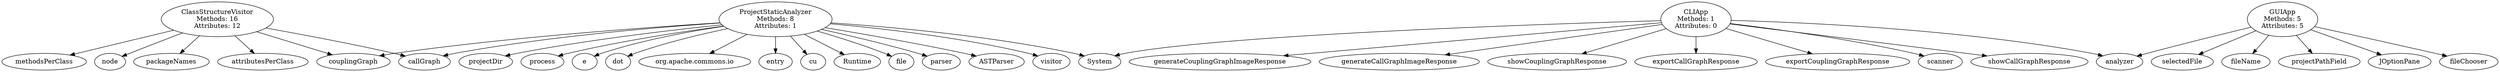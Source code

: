 digraph CouplingGraph {
  "ClassStructureVisitor" -> "methodsPerClass";
  "ClassStructureVisitor" [label="ClassStructureVisitor\nMethods: 16\nAttributes: 12"];
  "ClassStructureVisitor" -> "node";
  "ClassStructureVisitor" [label="ClassStructureVisitor\nMethods: 16\nAttributes: 12"];
  "ClassStructureVisitor" -> "couplingGraph";
  "ClassStructureVisitor" [label="ClassStructureVisitor\nMethods: 16\nAttributes: 12"];
  "ClassStructureVisitor" -> "callGraph";
  "ClassStructureVisitor" [label="ClassStructureVisitor\nMethods: 16\nAttributes: 12"];
  "ClassStructureVisitor" -> "packageNames";
  "ClassStructureVisitor" [label="ClassStructureVisitor\nMethods: 16\nAttributes: 12"];
  "ClassStructureVisitor" -> "attributesPerClass";
  "ClassStructureVisitor" [label="ClassStructureVisitor\nMethods: 16\nAttributes: 12"];
  "CLIApp" -> "showCouplingGraphResponse";
  "CLIApp" [label="CLIApp\nMethods: 1\nAttributes: 0"];
  "CLIApp" -> "exportCallGraphResponse";
  "CLIApp" [label="CLIApp\nMethods: 1\nAttributes: 0"];
  "CLIApp" -> "analyzer";
  "CLIApp" [label="CLIApp\nMethods: 1\nAttributes: 0"];
  "CLIApp" -> "exportCouplingGraphResponse";
  "CLIApp" [label="CLIApp\nMethods: 1\nAttributes: 0"];
  "CLIApp" -> "scanner";
  "CLIApp" [label="CLIApp\nMethods: 1\nAttributes: 0"];
  "CLIApp" -> "showCallGraphResponse";
  "CLIApp" [label="CLIApp\nMethods: 1\nAttributes: 0"];
  "CLIApp" -> "generateCouplingGraphImageResponse";
  "CLIApp" [label="CLIApp\nMethods: 1\nAttributes: 0"];
  "CLIApp" -> "System";
  "CLIApp" [label="CLIApp\nMethods: 1\nAttributes: 0"];
  "CLIApp" -> "generateCallGraphImageResponse";
  "CLIApp" [label="CLIApp\nMethods: 1\nAttributes: 0"];
  "ProjectStaticAnalyzer" -> "projectDir";
  "ProjectStaticAnalyzer" [label="ProjectStaticAnalyzer\nMethods: 8\nAttributes: 1"];
  "ProjectStaticAnalyzer" -> "process";
  "ProjectStaticAnalyzer" [label="ProjectStaticAnalyzer\nMethods: 8\nAttributes: 1"];
  "ProjectStaticAnalyzer" -> "callGraph";
  "ProjectStaticAnalyzer" [label="ProjectStaticAnalyzer\nMethods: 8\nAttributes: 1"];
  "ProjectStaticAnalyzer" -> "e";
  "ProjectStaticAnalyzer" [label="ProjectStaticAnalyzer\nMethods: 8\nAttributes: 1"];
  "ProjectStaticAnalyzer" -> "dot";
  "ProjectStaticAnalyzer" [label="ProjectStaticAnalyzer\nMethods: 8\nAttributes: 1"];
  "ProjectStaticAnalyzer" -> "org.apache.commons.io";
  "ProjectStaticAnalyzer" [label="ProjectStaticAnalyzer\nMethods: 8\nAttributes: 1"];
  "ProjectStaticAnalyzer" -> "System";
  "ProjectStaticAnalyzer" [label="ProjectStaticAnalyzer\nMethods: 8\nAttributes: 1"];
  "ProjectStaticAnalyzer" -> "entry";
  "ProjectStaticAnalyzer" [label="ProjectStaticAnalyzer\nMethods: 8\nAttributes: 1"];
  "ProjectStaticAnalyzer" -> "cu";
  "ProjectStaticAnalyzer" [label="ProjectStaticAnalyzer\nMethods: 8\nAttributes: 1"];
  "ProjectStaticAnalyzer" -> "Runtime";
  "ProjectStaticAnalyzer" [label="ProjectStaticAnalyzer\nMethods: 8\nAttributes: 1"];
  "ProjectStaticAnalyzer" -> "file";
  "ProjectStaticAnalyzer" [label="ProjectStaticAnalyzer\nMethods: 8\nAttributes: 1"];
  "ProjectStaticAnalyzer" -> "couplingGraph";
  "ProjectStaticAnalyzer" [label="ProjectStaticAnalyzer\nMethods: 8\nAttributes: 1"];
  "ProjectStaticAnalyzer" -> "parser";
  "ProjectStaticAnalyzer" [label="ProjectStaticAnalyzer\nMethods: 8\nAttributes: 1"];
  "ProjectStaticAnalyzer" -> "ASTParser";
  "ProjectStaticAnalyzer" [label="ProjectStaticAnalyzer\nMethods: 8\nAttributes: 1"];
  "ProjectStaticAnalyzer" -> "visitor";
  "ProjectStaticAnalyzer" [label="ProjectStaticAnalyzer\nMethods: 8\nAttributes: 1"];
  "GUIApp" -> "fileChooser";
  "GUIApp" [label="GUIApp\nMethods: 5\nAttributes: 5"];
  "GUIApp" -> "selectedFile";
  "GUIApp" [label="GUIApp\nMethods: 5\nAttributes: 5"];
  "GUIApp" -> "fileName";
  "GUIApp" [label="GUIApp\nMethods: 5\nAttributes: 5"];
  "GUIApp" -> "analyzer";
  "GUIApp" [label="GUIApp\nMethods: 5\nAttributes: 5"];
  "GUIApp" -> "projectPathField";
  "GUIApp" [label="GUIApp\nMethods: 5\nAttributes: 5"];
  "GUIApp" -> "JOptionPane";
  "GUIApp" [label="GUIApp\nMethods: 5\nAttributes: 5"];
}
